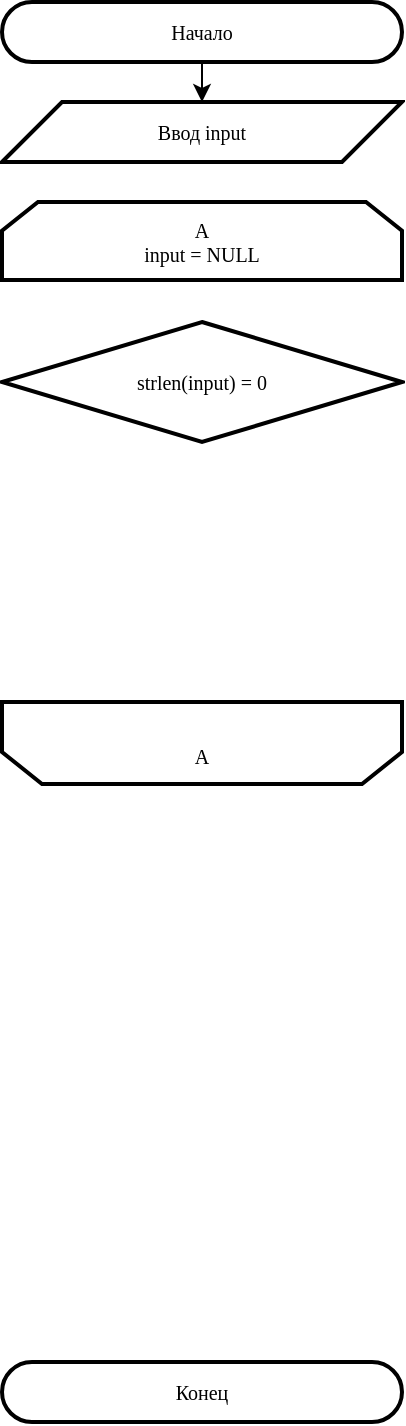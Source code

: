 <mxfile>
    <diagram id="-h532lA4RHCof17ApdwV" name="Page-1">
        <mxGraphModel dx="630" dy="445" grid="1" gridSize="10" guides="1" tooltips="1" connect="1" arrows="1" fold="1" page="1" pageScale="1" pageWidth="850" pageHeight="1100" math="0" shadow="0">
            <root>
                <mxCell id="0"/>
                <mxCell id="1" parent="0"/>
                <mxCell id="5" style="edgeStyle=none;html=1;exitX=0.5;exitY=1;exitDx=0;exitDy=0;entryX=0.5;entryY=0;entryDx=0;entryDy=0;fontFamily=JetBrainsMono Nerd Font;" edge="1" parent="1" source="2" target="4">
                    <mxGeometry relative="1" as="geometry"/>
                </mxCell>
                <mxCell id="2" value="Начало" style="rounded=1;whiteSpace=wrap;html=1;arcSize=50;container=0;strokeWidth=2;fontFamily=JetBrainsMono Nerd Font;fontSize=10;" vertex="1" parent="1">
                    <mxGeometry x="10" y="10" width="200" height="30" as="geometry"/>
                </mxCell>
                <mxCell id="3" value="&lt;div&gt;&lt;span style=&quot;background-color: transparent;&quot;&gt;Конец&lt;/span&gt;&lt;/div&gt;" style="rounded=1;whiteSpace=wrap;html=1;arcSize=50;container=0;strokeWidth=2;fontFamily=JetBrainsMono Nerd Font;fontSize=10;glass=0;shadow=0;" vertex="1" parent="1">
                    <mxGeometry x="10" y="690" width="200" height="30" as="geometry"/>
                </mxCell>
                <mxCell id="4" value="Ввод input" style="shape=parallelogram;perimeter=parallelogramPerimeter;whiteSpace=wrap;html=1;fixedSize=1;size=30;container=0;strokeWidth=2;fontFamily=JetBrainsMono Nerd Font;fontSize=10;rounded=0;" vertex="1" parent="1">
                    <mxGeometry x="10" y="60" width="200" height="30" as="geometry"/>
                </mxCell>
                <mxCell id="6" value="&lt;div style=&quot;font-size: 10px;&quot;&gt;&lt;br style=&quot;font-size: 10px;&quot;&gt;&lt;/div&gt;&lt;div style=&quot;font-size: 10px;&quot;&gt;A&lt;/div&gt;" style="shape=loopLimit;whiteSpace=wrap;html=1;size=20;direction=west;strokeWidth=2;fontFamily=JetBrainsMono Nerd Font;fontSize=10;rounded=0;" vertex="1" parent="1">
                    <mxGeometry x="10" y="360" width="200" height="41" as="geometry"/>
                </mxCell>
                <mxCell id="7" value="&lt;div style=&quot;font-size: 10px;&quot;&gt;A&lt;/div&gt;&lt;div style=&quot;font-size: 10px;&quot;&gt;input = NULL&lt;/div&gt;" style="shape=loopLimit;whiteSpace=wrap;html=1;size=18;direction=east;strokeWidth=2;fontFamily=JetBrainsMono Nerd Font;fontSize=10;rounded=0;" vertex="1" parent="1">
                    <mxGeometry x="10" y="110" width="200" height="39" as="geometry"/>
                </mxCell>
                <mxCell id="8" value="strlen(input) = 0" style="rhombus;whiteSpace=wrap;html=1;strokeWidth=2;fontFamily=JetBrainsMono Nerd Font;fontSize=10;" vertex="1" parent="1">
                    <mxGeometry x="10" y="170" width="200" height="60" as="geometry"/>
                </mxCell>
            </root>
        </mxGraphModel>
    </diagram>
</mxfile>